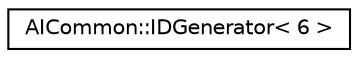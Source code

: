 digraph "Graphical Class Hierarchy"
{
 // LATEX_PDF_SIZE
  edge [fontname="Helvetica",fontsize="10",labelfontname="Helvetica",labelfontsize="10"];
  node [fontname="Helvetica",fontsize="10",shape=record];
  rankdir="LR";
  Node0 [label="AICommon::IDGenerator\< 6 \>",height=0.2,width=0.4,color="black", fillcolor="white", style="filled",URL="$classAICommon_1_1IDGenerator.html",tooltip=" "];
}
